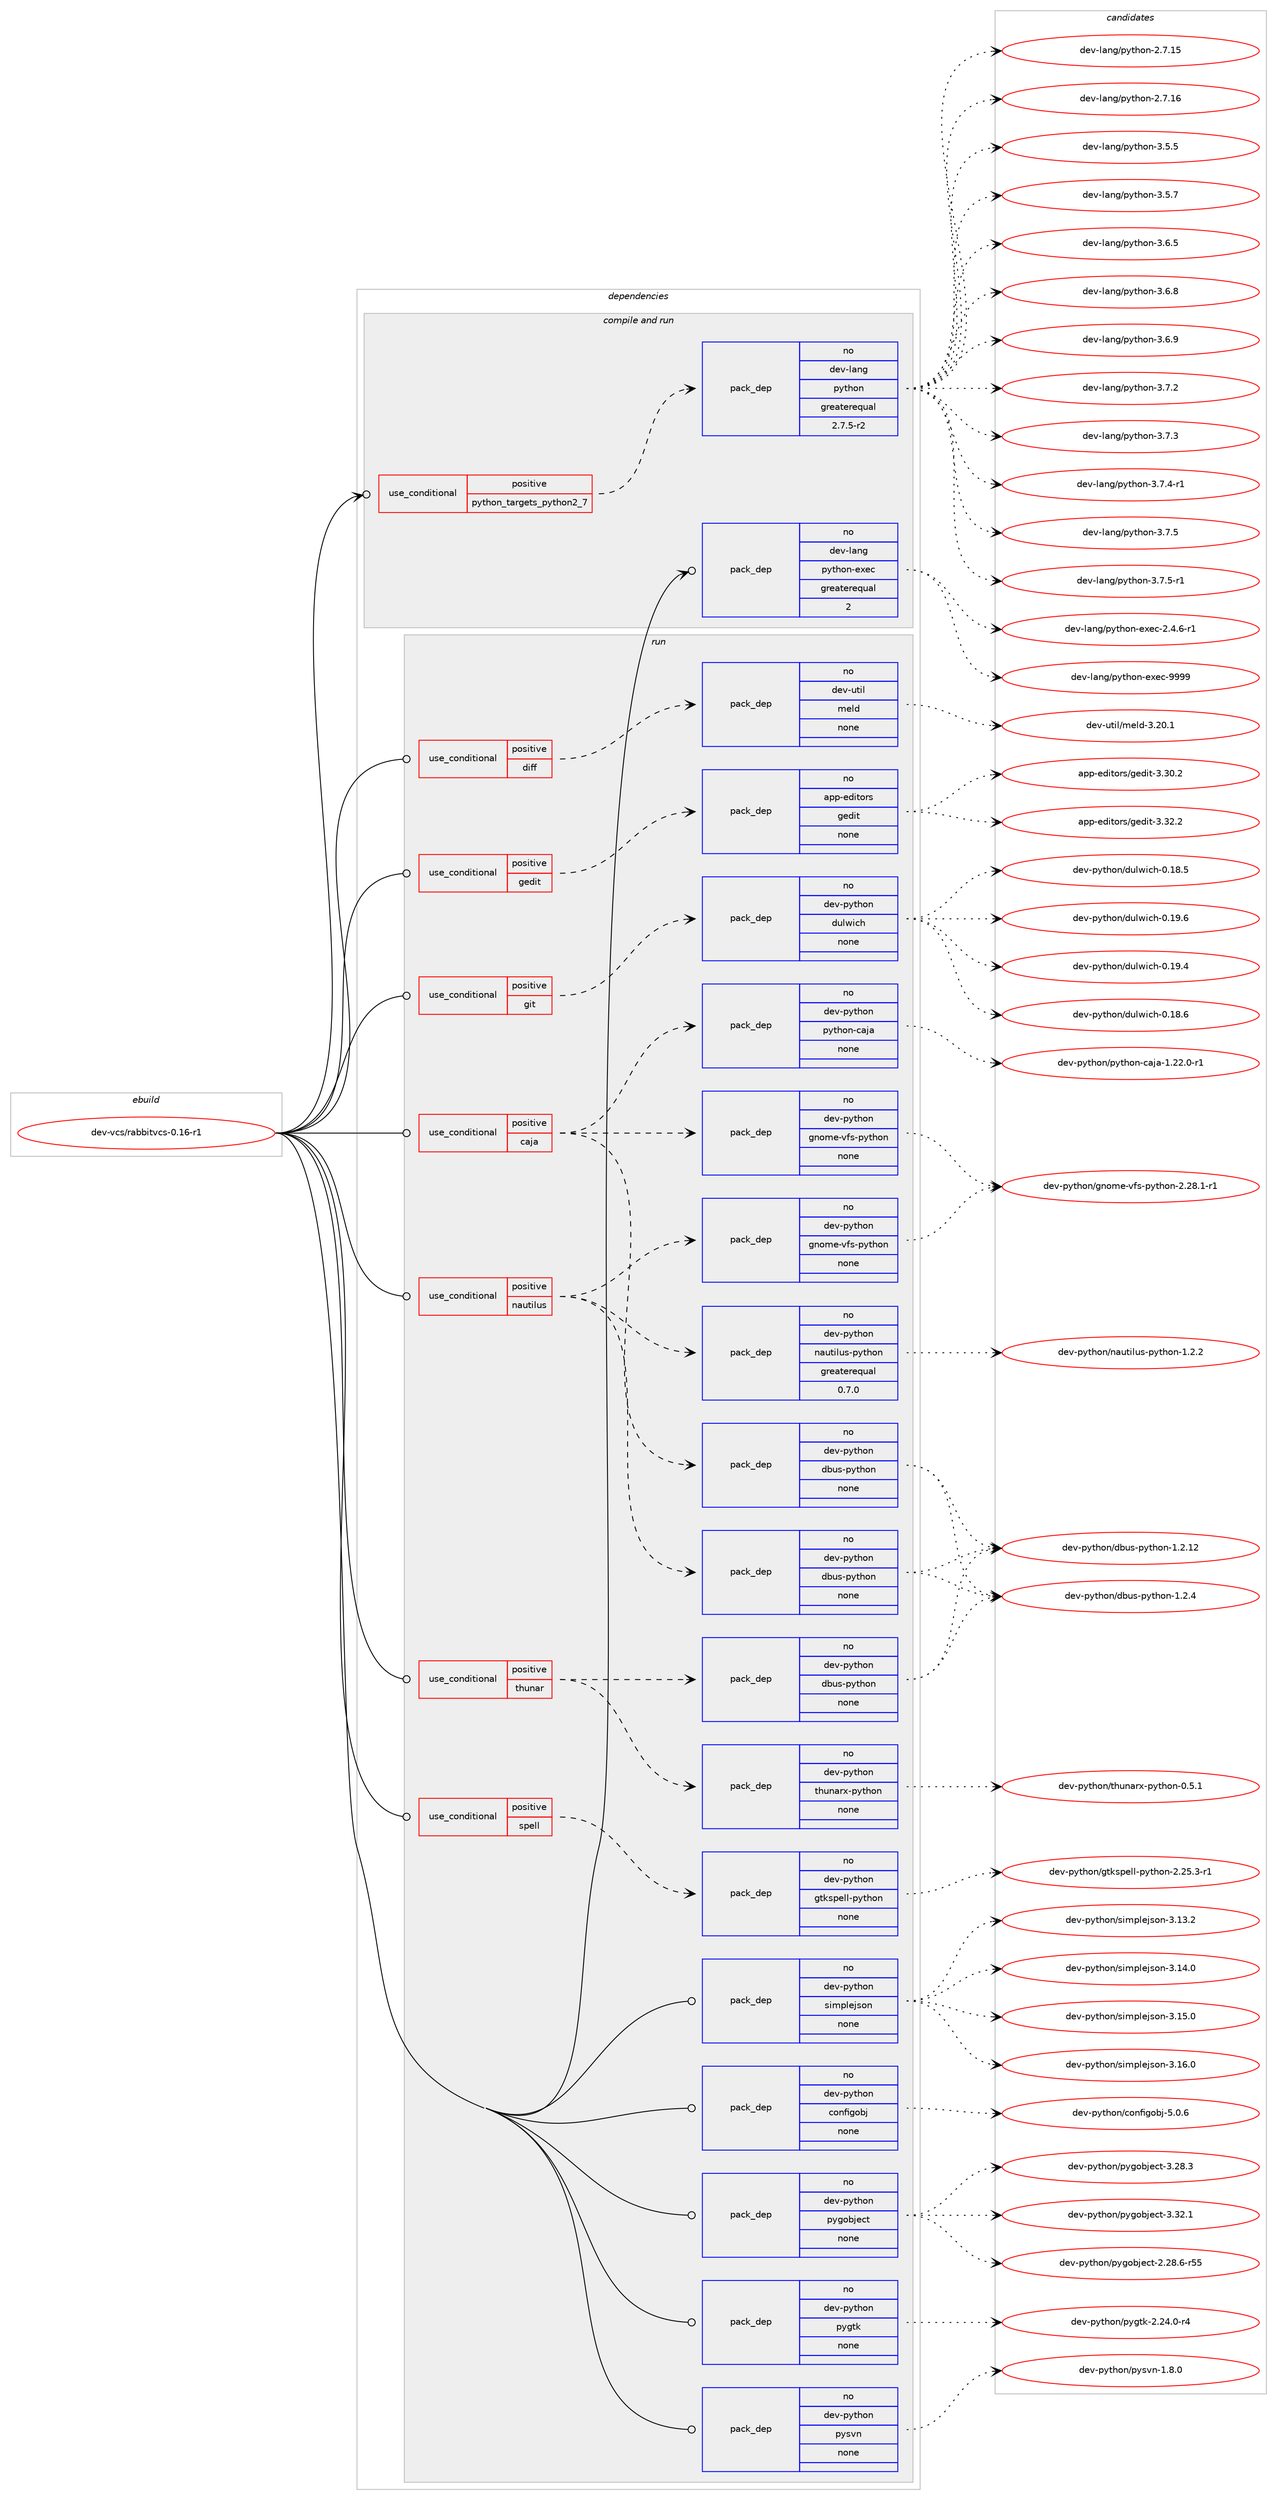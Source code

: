 digraph prolog {

# *************
# Graph options
# *************

newrank=true;
concentrate=true;
compound=true;
graph [rankdir=LR,fontname=Helvetica,fontsize=10,ranksep=1.5];#, ranksep=2.5, nodesep=0.2];
edge  [arrowhead=vee];
node  [fontname=Helvetica,fontsize=10];

# **********
# The ebuild
# **********

subgraph cluster_leftcol {
color=gray;
rank=same;
label=<<i>ebuild</i>>;
id [label="dev-vcs/rabbitvcs-0.16-r1", color=red, width=4, href="../dev-vcs/rabbitvcs-0.16-r1.svg"];
}

# ****************
# The dependencies
# ****************

subgraph cluster_midcol {
color=gray;
label=<<i>dependencies</i>>;
subgraph cluster_compile {
fillcolor="#eeeeee";
style=filled;
label=<<i>compile</i>>;
}
subgraph cluster_compileandrun {
fillcolor="#eeeeee";
style=filled;
label=<<i>compile and run</i>>;
subgraph cond183975 {
dependency735106 [label=<<TABLE BORDER="0" CELLBORDER="1" CELLSPACING="0" CELLPADDING="4"><TR><TD ROWSPAN="3" CELLPADDING="10">use_conditional</TD></TR><TR><TD>positive</TD></TR><TR><TD>python_targets_python2_7</TD></TR></TABLE>>, shape=none, color=red];
subgraph pack538899 {
dependency735107 [label=<<TABLE BORDER="0" CELLBORDER="1" CELLSPACING="0" CELLPADDING="4" WIDTH="220"><TR><TD ROWSPAN="6" CELLPADDING="30">pack_dep</TD></TR><TR><TD WIDTH="110">no</TD></TR><TR><TD>dev-lang</TD></TR><TR><TD>python</TD></TR><TR><TD>greaterequal</TD></TR><TR><TD>2.7.5-r2</TD></TR></TABLE>>, shape=none, color=blue];
}
dependency735106:e -> dependency735107:w [weight=20,style="dashed",arrowhead="vee"];
}
id:e -> dependency735106:w [weight=20,style="solid",arrowhead="odotvee"];
subgraph pack538900 {
dependency735108 [label=<<TABLE BORDER="0" CELLBORDER="1" CELLSPACING="0" CELLPADDING="4" WIDTH="220"><TR><TD ROWSPAN="6" CELLPADDING="30">pack_dep</TD></TR><TR><TD WIDTH="110">no</TD></TR><TR><TD>dev-lang</TD></TR><TR><TD>python-exec</TD></TR><TR><TD>greaterequal</TD></TR><TR><TD>2</TD></TR></TABLE>>, shape=none, color=blue];
}
id:e -> dependency735108:w [weight=20,style="solid",arrowhead="odotvee"];
}
subgraph cluster_run {
fillcolor="#eeeeee";
style=filled;
label=<<i>run</i>>;
subgraph cond183976 {
dependency735109 [label=<<TABLE BORDER="0" CELLBORDER="1" CELLSPACING="0" CELLPADDING="4"><TR><TD ROWSPAN="3" CELLPADDING="10">use_conditional</TD></TR><TR><TD>positive</TD></TR><TR><TD>caja</TD></TR></TABLE>>, shape=none, color=red];
subgraph pack538901 {
dependency735110 [label=<<TABLE BORDER="0" CELLBORDER="1" CELLSPACING="0" CELLPADDING="4" WIDTH="220"><TR><TD ROWSPAN="6" CELLPADDING="30">pack_dep</TD></TR><TR><TD WIDTH="110">no</TD></TR><TR><TD>dev-python</TD></TR><TR><TD>python-caja</TD></TR><TR><TD>none</TD></TR><TR><TD></TD></TR></TABLE>>, shape=none, color=blue];
}
dependency735109:e -> dependency735110:w [weight=20,style="dashed",arrowhead="vee"];
subgraph pack538902 {
dependency735111 [label=<<TABLE BORDER="0" CELLBORDER="1" CELLSPACING="0" CELLPADDING="4" WIDTH="220"><TR><TD ROWSPAN="6" CELLPADDING="30">pack_dep</TD></TR><TR><TD WIDTH="110">no</TD></TR><TR><TD>dev-python</TD></TR><TR><TD>dbus-python</TD></TR><TR><TD>none</TD></TR><TR><TD></TD></TR></TABLE>>, shape=none, color=blue];
}
dependency735109:e -> dependency735111:w [weight=20,style="dashed",arrowhead="vee"];
subgraph pack538903 {
dependency735112 [label=<<TABLE BORDER="0" CELLBORDER="1" CELLSPACING="0" CELLPADDING="4" WIDTH="220"><TR><TD ROWSPAN="6" CELLPADDING="30">pack_dep</TD></TR><TR><TD WIDTH="110">no</TD></TR><TR><TD>dev-python</TD></TR><TR><TD>gnome-vfs-python</TD></TR><TR><TD>none</TD></TR><TR><TD></TD></TR></TABLE>>, shape=none, color=blue];
}
dependency735109:e -> dependency735112:w [weight=20,style="dashed",arrowhead="vee"];
}
id:e -> dependency735109:w [weight=20,style="solid",arrowhead="odot"];
subgraph cond183977 {
dependency735113 [label=<<TABLE BORDER="0" CELLBORDER="1" CELLSPACING="0" CELLPADDING="4"><TR><TD ROWSPAN="3" CELLPADDING="10">use_conditional</TD></TR><TR><TD>positive</TD></TR><TR><TD>diff</TD></TR></TABLE>>, shape=none, color=red];
subgraph pack538904 {
dependency735114 [label=<<TABLE BORDER="0" CELLBORDER="1" CELLSPACING="0" CELLPADDING="4" WIDTH="220"><TR><TD ROWSPAN="6" CELLPADDING="30">pack_dep</TD></TR><TR><TD WIDTH="110">no</TD></TR><TR><TD>dev-util</TD></TR><TR><TD>meld</TD></TR><TR><TD>none</TD></TR><TR><TD></TD></TR></TABLE>>, shape=none, color=blue];
}
dependency735113:e -> dependency735114:w [weight=20,style="dashed",arrowhead="vee"];
}
id:e -> dependency735113:w [weight=20,style="solid",arrowhead="odot"];
subgraph cond183978 {
dependency735115 [label=<<TABLE BORDER="0" CELLBORDER="1" CELLSPACING="0" CELLPADDING="4"><TR><TD ROWSPAN="3" CELLPADDING="10">use_conditional</TD></TR><TR><TD>positive</TD></TR><TR><TD>gedit</TD></TR></TABLE>>, shape=none, color=red];
subgraph pack538905 {
dependency735116 [label=<<TABLE BORDER="0" CELLBORDER="1" CELLSPACING="0" CELLPADDING="4" WIDTH="220"><TR><TD ROWSPAN="6" CELLPADDING="30">pack_dep</TD></TR><TR><TD WIDTH="110">no</TD></TR><TR><TD>app-editors</TD></TR><TR><TD>gedit</TD></TR><TR><TD>none</TD></TR><TR><TD></TD></TR></TABLE>>, shape=none, color=blue];
}
dependency735115:e -> dependency735116:w [weight=20,style="dashed",arrowhead="vee"];
}
id:e -> dependency735115:w [weight=20,style="solid",arrowhead="odot"];
subgraph cond183979 {
dependency735117 [label=<<TABLE BORDER="0" CELLBORDER="1" CELLSPACING="0" CELLPADDING="4"><TR><TD ROWSPAN="3" CELLPADDING="10">use_conditional</TD></TR><TR><TD>positive</TD></TR><TR><TD>git</TD></TR></TABLE>>, shape=none, color=red];
subgraph pack538906 {
dependency735118 [label=<<TABLE BORDER="0" CELLBORDER="1" CELLSPACING="0" CELLPADDING="4" WIDTH="220"><TR><TD ROWSPAN="6" CELLPADDING="30">pack_dep</TD></TR><TR><TD WIDTH="110">no</TD></TR><TR><TD>dev-python</TD></TR><TR><TD>dulwich</TD></TR><TR><TD>none</TD></TR><TR><TD></TD></TR></TABLE>>, shape=none, color=blue];
}
dependency735117:e -> dependency735118:w [weight=20,style="dashed",arrowhead="vee"];
}
id:e -> dependency735117:w [weight=20,style="solid",arrowhead="odot"];
subgraph cond183980 {
dependency735119 [label=<<TABLE BORDER="0" CELLBORDER="1" CELLSPACING="0" CELLPADDING="4"><TR><TD ROWSPAN="3" CELLPADDING="10">use_conditional</TD></TR><TR><TD>positive</TD></TR><TR><TD>nautilus</TD></TR></TABLE>>, shape=none, color=red];
subgraph pack538907 {
dependency735120 [label=<<TABLE BORDER="0" CELLBORDER="1" CELLSPACING="0" CELLPADDING="4" WIDTH="220"><TR><TD ROWSPAN="6" CELLPADDING="30">pack_dep</TD></TR><TR><TD WIDTH="110">no</TD></TR><TR><TD>dev-python</TD></TR><TR><TD>nautilus-python</TD></TR><TR><TD>greaterequal</TD></TR><TR><TD>0.7.0</TD></TR></TABLE>>, shape=none, color=blue];
}
dependency735119:e -> dependency735120:w [weight=20,style="dashed",arrowhead="vee"];
subgraph pack538908 {
dependency735121 [label=<<TABLE BORDER="0" CELLBORDER="1" CELLSPACING="0" CELLPADDING="4" WIDTH="220"><TR><TD ROWSPAN="6" CELLPADDING="30">pack_dep</TD></TR><TR><TD WIDTH="110">no</TD></TR><TR><TD>dev-python</TD></TR><TR><TD>dbus-python</TD></TR><TR><TD>none</TD></TR><TR><TD></TD></TR></TABLE>>, shape=none, color=blue];
}
dependency735119:e -> dependency735121:w [weight=20,style="dashed",arrowhead="vee"];
subgraph pack538909 {
dependency735122 [label=<<TABLE BORDER="0" CELLBORDER="1" CELLSPACING="0" CELLPADDING="4" WIDTH="220"><TR><TD ROWSPAN="6" CELLPADDING="30">pack_dep</TD></TR><TR><TD WIDTH="110">no</TD></TR><TR><TD>dev-python</TD></TR><TR><TD>gnome-vfs-python</TD></TR><TR><TD>none</TD></TR><TR><TD></TD></TR></TABLE>>, shape=none, color=blue];
}
dependency735119:e -> dependency735122:w [weight=20,style="dashed",arrowhead="vee"];
}
id:e -> dependency735119:w [weight=20,style="solid",arrowhead="odot"];
subgraph cond183981 {
dependency735123 [label=<<TABLE BORDER="0" CELLBORDER="1" CELLSPACING="0" CELLPADDING="4"><TR><TD ROWSPAN="3" CELLPADDING="10">use_conditional</TD></TR><TR><TD>positive</TD></TR><TR><TD>spell</TD></TR></TABLE>>, shape=none, color=red];
subgraph pack538910 {
dependency735124 [label=<<TABLE BORDER="0" CELLBORDER="1" CELLSPACING="0" CELLPADDING="4" WIDTH="220"><TR><TD ROWSPAN="6" CELLPADDING="30">pack_dep</TD></TR><TR><TD WIDTH="110">no</TD></TR><TR><TD>dev-python</TD></TR><TR><TD>gtkspell-python</TD></TR><TR><TD>none</TD></TR><TR><TD></TD></TR></TABLE>>, shape=none, color=blue];
}
dependency735123:e -> dependency735124:w [weight=20,style="dashed",arrowhead="vee"];
}
id:e -> dependency735123:w [weight=20,style="solid",arrowhead="odot"];
subgraph cond183982 {
dependency735125 [label=<<TABLE BORDER="0" CELLBORDER="1" CELLSPACING="0" CELLPADDING="4"><TR><TD ROWSPAN="3" CELLPADDING="10">use_conditional</TD></TR><TR><TD>positive</TD></TR><TR><TD>thunar</TD></TR></TABLE>>, shape=none, color=red];
subgraph pack538911 {
dependency735126 [label=<<TABLE BORDER="0" CELLBORDER="1" CELLSPACING="0" CELLPADDING="4" WIDTH="220"><TR><TD ROWSPAN="6" CELLPADDING="30">pack_dep</TD></TR><TR><TD WIDTH="110">no</TD></TR><TR><TD>dev-python</TD></TR><TR><TD>thunarx-python</TD></TR><TR><TD>none</TD></TR><TR><TD></TD></TR></TABLE>>, shape=none, color=blue];
}
dependency735125:e -> dependency735126:w [weight=20,style="dashed",arrowhead="vee"];
subgraph pack538912 {
dependency735127 [label=<<TABLE BORDER="0" CELLBORDER="1" CELLSPACING="0" CELLPADDING="4" WIDTH="220"><TR><TD ROWSPAN="6" CELLPADDING="30">pack_dep</TD></TR><TR><TD WIDTH="110">no</TD></TR><TR><TD>dev-python</TD></TR><TR><TD>dbus-python</TD></TR><TR><TD>none</TD></TR><TR><TD></TD></TR></TABLE>>, shape=none, color=blue];
}
dependency735125:e -> dependency735127:w [weight=20,style="dashed",arrowhead="vee"];
}
id:e -> dependency735125:w [weight=20,style="solid",arrowhead="odot"];
subgraph pack538913 {
dependency735128 [label=<<TABLE BORDER="0" CELLBORDER="1" CELLSPACING="0" CELLPADDING="4" WIDTH="220"><TR><TD ROWSPAN="6" CELLPADDING="30">pack_dep</TD></TR><TR><TD WIDTH="110">no</TD></TR><TR><TD>dev-python</TD></TR><TR><TD>configobj</TD></TR><TR><TD>none</TD></TR><TR><TD></TD></TR></TABLE>>, shape=none, color=blue];
}
id:e -> dependency735128:w [weight=20,style="solid",arrowhead="odot"];
subgraph pack538914 {
dependency735129 [label=<<TABLE BORDER="0" CELLBORDER="1" CELLSPACING="0" CELLPADDING="4" WIDTH="220"><TR><TD ROWSPAN="6" CELLPADDING="30">pack_dep</TD></TR><TR><TD WIDTH="110">no</TD></TR><TR><TD>dev-python</TD></TR><TR><TD>pygobject</TD></TR><TR><TD>none</TD></TR><TR><TD></TD></TR></TABLE>>, shape=none, color=blue];
}
id:e -> dependency735129:w [weight=20,style="solid",arrowhead="odot"];
subgraph pack538915 {
dependency735130 [label=<<TABLE BORDER="0" CELLBORDER="1" CELLSPACING="0" CELLPADDING="4" WIDTH="220"><TR><TD ROWSPAN="6" CELLPADDING="30">pack_dep</TD></TR><TR><TD WIDTH="110">no</TD></TR><TR><TD>dev-python</TD></TR><TR><TD>pygtk</TD></TR><TR><TD>none</TD></TR><TR><TD></TD></TR></TABLE>>, shape=none, color=blue];
}
id:e -> dependency735130:w [weight=20,style="solid",arrowhead="odot"];
subgraph pack538916 {
dependency735131 [label=<<TABLE BORDER="0" CELLBORDER="1" CELLSPACING="0" CELLPADDING="4" WIDTH="220"><TR><TD ROWSPAN="6" CELLPADDING="30">pack_dep</TD></TR><TR><TD WIDTH="110">no</TD></TR><TR><TD>dev-python</TD></TR><TR><TD>pysvn</TD></TR><TR><TD>none</TD></TR><TR><TD></TD></TR></TABLE>>, shape=none, color=blue];
}
id:e -> dependency735131:w [weight=20,style="solid",arrowhead="odot"];
subgraph pack538917 {
dependency735132 [label=<<TABLE BORDER="0" CELLBORDER="1" CELLSPACING="0" CELLPADDING="4" WIDTH="220"><TR><TD ROWSPAN="6" CELLPADDING="30">pack_dep</TD></TR><TR><TD WIDTH="110">no</TD></TR><TR><TD>dev-python</TD></TR><TR><TD>simplejson</TD></TR><TR><TD>none</TD></TR><TR><TD></TD></TR></TABLE>>, shape=none, color=blue];
}
id:e -> dependency735132:w [weight=20,style="solid",arrowhead="odot"];
}
}

# **************
# The candidates
# **************

subgraph cluster_choices {
rank=same;
color=gray;
label=<<i>candidates</i>>;

subgraph choice538899 {
color=black;
nodesep=1;
choice10010111845108971101034711212111610411111045504655464953 [label="dev-lang/python-2.7.15", color=red, width=4,href="../dev-lang/python-2.7.15.svg"];
choice10010111845108971101034711212111610411111045504655464954 [label="dev-lang/python-2.7.16", color=red, width=4,href="../dev-lang/python-2.7.16.svg"];
choice100101118451089711010347112121116104111110455146534653 [label="dev-lang/python-3.5.5", color=red, width=4,href="../dev-lang/python-3.5.5.svg"];
choice100101118451089711010347112121116104111110455146534655 [label="dev-lang/python-3.5.7", color=red, width=4,href="../dev-lang/python-3.5.7.svg"];
choice100101118451089711010347112121116104111110455146544653 [label="dev-lang/python-3.6.5", color=red, width=4,href="../dev-lang/python-3.6.5.svg"];
choice100101118451089711010347112121116104111110455146544656 [label="dev-lang/python-3.6.8", color=red, width=4,href="../dev-lang/python-3.6.8.svg"];
choice100101118451089711010347112121116104111110455146544657 [label="dev-lang/python-3.6.9", color=red, width=4,href="../dev-lang/python-3.6.9.svg"];
choice100101118451089711010347112121116104111110455146554650 [label="dev-lang/python-3.7.2", color=red, width=4,href="../dev-lang/python-3.7.2.svg"];
choice100101118451089711010347112121116104111110455146554651 [label="dev-lang/python-3.7.3", color=red, width=4,href="../dev-lang/python-3.7.3.svg"];
choice1001011184510897110103471121211161041111104551465546524511449 [label="dev-lang/python-3.7.4-r1", color=red, width=4,href="../dev-lang/python-3.7.4-r1.svg"];
choice100101118451089711010347112121116104111110455146554653 [label="dev-lang/python-3.7.5", color=red, width=4,href="../dev-lang/python-3.7.5.svg"];
choice1001011184510897110103471121211161041111104551465546534511449 [label="dev-lang/python-3.7.5-r1", color=red, width=4,href="../dev-lang/python-3.7.5-r1.svg"];
dependency735107:e -> choice10010111845108971101034711212111610411111045504655464953:w [style=dotted,weight="100"];
dependency735107:e -> choice10010111845108971101034711212111610411111045504655464954:w [style=dotted,weight="100"];
dependency735107:e -> choice100101118451089711010347112121116104111110455146534653:w [style=dotted,weight="100"];
dependency735107:e -> choice100101118451089711010347112121116104111110455146534655:w [style=dotted,weight="100"];
dependency735107:e -> choice100101118451089711010347112121116104111110455146544653:w [style=dotted,weight="100"];
dependency735107:e -> choice100101118451089711010347112121116104111110455146544656:w [style=dotted,weight="100"];
dependency735107:e -> choice100101118451089711010347112121116104111110455146544657:w [style=dotted,weight="100"];
dependency735107:e -> choice100101118451089711010347112121116104111110455146554650:w [style=dotted,weight="100"];
dependency735107:e -> choice100101118451089711010347112121116104111110455146554651:w [style=dotted,weight="100"];
dependency735107:e -> choice1001011184510897110103471121211161041111104551465546524511449:w [style=dotted,weight="100"];
dependency735107:e -> choice100101118451089711010347112121116104111110455146554653:w [style=dotted,weight="100"];
dependency735107:e -> choice1001011184510897110103471121211161041111104551465546534511449:w [style=dotted,weight="100"];
}
subgraph choice538900 {
color=black;
nodesep=1;
choice10010111845108971101034711212111610411111045101120101994550465246544511449 [label="dev-lang/python-exec-2.4.6-r1", color=red, width=4,href="../dev-lang/python-exec-2.4.6-r1.svg"];
choice10010111845108971101034711212111610411111045101120101994557575757 [label="dev-lang/python-exec-9999", color=red, width=4,href="../dev-lang/python-exec-9999.svg"];
dependency735108:e -> choice10010111845108971101034711212111610411111045101120101994550465246544511449:w [style=dotted,weight="100"];
dependency735108:e -> choice10010111845108971101034711212111610411111045101120101994557575757:w [style=dotted,weight="100"];
}
subgraph choice538901 {
color=black;
nodesep=1;
choice100101118451121211161041111104711212111610411111045999710697454946505046484511449 [label="dev-python/python-caja-1.22.0-r1", color=red, width=4,href="../dev-python/python-caja-1.22.0-r1.svg"];
dependency735110:e -> choice100101118451121211161041111104711212111610411111045999710697454946505046484511449:w [style=dotted,weight="100"];
}
subgraph choice538902 {
color=black;
nodesep=1;
choice1001011184511212111610411111047100981171154511212111610411111045494650464950 [label="dev-python/dbus-python-1.2.12", color=red, width=4,href="../dev-python/dbus-python-1.2.12.svg"];
choice10010111845112121116104111110471009811711545112121116104111110454946504652 [label="dev-python/dbus-python-1.2.4", color=red, width=4,href="../dev-python/dbus-python-1.2.4.svg"];
dependency735111:e -> choice1001011184511212111610411111047100981171154511212111610411111045494650464950:w [style=dotted,weight="100"];
dependency735111:e -> choice10010111845112121116104111110471009811711545112121116104111110454946504652:w [style=dotted,weight="100"];
}
subgraph choice538903 {
color=black;
nodesep=1;
choice10010111845112121116104111110471031101111091014511810211545112121116104111110455046505646494511449 [label="dev-python/gnome-vfs-python-2.28.1-r1", color=red, width=4,href="../dev-python/gnome-vfs-python-2.28.1-r1.svg"];
dependency735112:e -> choice10010111845112121116104111110471031101111091014511810211545112121116104111110455046505646494511449:w [style=dotted,weight="100"];
}
subgraph choice538904 {
color=black;
nodesep=1;
choice100101118451171161051084710910110810045514650484649 [label="dev-util/meld-3.20.1", color=red, width=4,href="../dev-util/meld-3.20.1.svg"];
dependency735114:e -> choice100101118451171161051084710910110810045514650484649:w [style=dotted,weight="100"];
}
subgraph choice538905 {
color=black;
nodesep=1;
choice97112112451011001051161111141154710310110010511645514651484650 [label="app-editors/gedit-3.30.2", color=red, width=4,href="../app-editors/gedit-3.30.2.svg"];
choice97112112451011001051161111141154710310110010511645514651504650 [label="app-editors/gedit-3.32.2", color=red, width=4,href="../app-editors/gedit-3.32.2.svg"];
dependency735116:e -> choice97112112451011001051161111141154710310110010511645514651484650:w [style=dotted,weight="100"];
dependency735116:e -> choice97112112451011001051161111141154710310110010511645514651504650:w [style=dotted,weight="100"];
}
subgraph choice538906 {
color=black;
nodesep=1;
choice10010111845112121116104111110471001171081191059910445484649564653 [label="dev-python/dulwich-0.18.5", color=red, width=4,href="../dev-python/dulwich-0.18.5.svg"];
choice10010111845112121116104111110471001171081191059910445484649564654 [label="dev-python/dulwich-0.18.6", color=red, width=4,href="../dev-python/dulwich-0.18.6.svg"];
choice10010111845112121116104111110471001171081191059910445484649574652 [label="dev-python/dulwich-0.19.4", color=red, width=4,href="../dev-python/dulwich-0.19.4.svg"];
choice10010111845112121116104111110471001171081191059910445484649574654 [label="dev-python/dulwich-0.19.6", color=red, width=4,href="../dev-python/dulwich-0.19.6.svg"];
dependency735118:e -> choice10010111845112121116104111110471001171081191059910445484649564653:w [style=dotted,weight="100"];
dependency735118:e -> choice10010111845112121116104111110471001171081191059910445484649564654:w [style=dotted,weight="100"];
dependency735118:e -> choice10010111845112121116104111110471001171081191059910445484649574652:w [style=dotted,weight="100"];
dependency735118:e -> choice10010111845112121116104111110471001171081191059910445484649574654:w [style=dotted,weight="100"];
}
subgraph choice538907 {
color=black;
nodesep=1;
choice10010111845112121116104111110471109711711610510811711545112121116104111110454946504650 [label="dev-python/nautilus-python-1.2.2", color=red, width=4,href="../dev-python/nautilus-python-1.2.2.svg"];
dependency735120:e -> choice10010111845112121116104111110471109711711610510811711545112121116104111110454946504650:w [style=dotted,weight="100"];
}
subgraph choice538908 {
color=black;
nodesep=1;
choice1001011184511212111610411111047100981171154511212111610411111045494650464950 [label="dev-python/dbus-python-1.2.12", color=red, width=4,href="../dev-python/dbus-python-1.2.12.svg"];
choice10010111845112121116104111110471009811711545112121116104111110454946504652 [label="dev-python/dbus-python-1.2.4", color=red, width=4,href="../dev-python/dbus-python-1.2.4.svg"];
dependency735121:e -> choice1001011184511212111610411111047100981171154511212111610411111045494650464950:w [style=dotted,weight="100"];
dependency735121:e -> choice10010111845112121116104111110471009811711545112121116104111110454946504652:w [style=dotted,weight="100"];
}
subgraph choice538909 {
color=black;
nodesep=1;
choice10010111845112121116104111110471031101111091014511810211545112121116104111110455046505646494511449 [label="dev-python/gnome-vfs-python-2.28.1-r1", color=red, width=4,href="../dev-python/gnome-vfs-python-2.28.1-r1.svg"];
dependency735122:e -> choice10010111845112121116104111110471031101111091014511810211545112121116104111110455046505646494511449:w [style=dotted,weight="100"];
}
subgraph choice538910 {
color=black;
nodesep=1;
choice100101118451121211161041111104710311610711511210110810845112121116104111110455046505346514511449 [label="dev-python/gtkspell-python-2.25.3-r1", color=red, width=4,href="../dev-python/gtkspell-python-2.25.3-r1.svg"];
dependency735124:e -> choice100101118451121211161041111104710311610711511210110810845112121116104111110455046505346514511449:w [style=dotted,weight="100"];
}
subgraph choice538911 {
color=black;
nodesep=1;
choice10010111845112121116104111110471161041171109711412045112121116104111110454846534649 [label="dev-python/thunarx-python-0.5.1", color=red, width=4,href="../dev-python/thunarx-python-0.5.1.svg"];
dependency735126:e -> choice10010111845112121116104111110471161041171109711412045112121116104111110454846534649:w [style=dotted,weight="100"];
}
subgraph choice538912 {
color=black;
nodesep=1;
choice1001011184511212111610411111047100981171154511212111610411111045494650464950 [label="dev-python/dbus-python-1.2.12", color=red, width=4,href="../dev-python/dbus-python-1.2.12.svg"];
choice10010111845112121116104111110471009811711545112121116104111110454946504652 [label="dev-python/dbus-python-1.2.4", color=red, width=4,href="../dev-python/dbus-python-1.2.4.svg"];
dependency735127:e -> choice1001011184511212111610411111047100981171154511212111610411111045494650464950:w [style=dotted,weight="100"];
dependency735127:e -> choice10010111845112121116104111110471009811711545112121116104111110454946504652:w [style=dotted,weight="100"];
}
subgraph choice538913 {
color=black;
nodesep=1;
choice10010111845112121116104111110479911111010210510311198106455346484654 [label="dev-python/configobj-5.0.6", color=red, width=4,href="../dev-python/configobj-5.0.6.svg"];
dependency735128:e -> choice10010111845112121116104111110479911111010210510311198106455346484654:w [style=dotted,weight="100"];
}
subgraph choice538914 {
color=black;
nodesep=1;
choice1001011184511212111610411111047112121103111981061019911645504650564654451145353 [label="dev-python/pygobject-2.28.6-r55", color=red, width=4,href="../dev-python/pygobject-2.28.6-r55.svg"];
choice1001011184511212111610411111047112121103111981061019911645514650564651 [label="dev-python/pygobject-3.28.3", color=red, width=4,href="../dev-python/pygobject-3.28.3.svg"];
choice1001011184511212111610411111047112121103111981061019911645514651504649 [label="dev-python/pygobject-3.32.1", color=red, width=4,href="../dev-python/pygobject-3.32.1.svg"];
dependency735129:e -> choice1001011184511212111610411111047112121103111981061019911645504650564654451145353:w [style=dotted,weight="100"];
dependency735129:e -> choice1001011184511212111610411111047112121103111981061019911645514650564651:w [style=dotted,weight="100"];
dependency735129:e -> choice1001011184511212111610411111047112121103111981061019911645514651504649:w [style=dotted,weight="100"];
}
subgraph choice538915 {
color=black;
nodesep=1;
choice1001011184511212111610411111047112121103116107455046505246484511452 [label="dev-python/pygtk-2.24.0-r4", color=red, width=4,href="../dev-python/pygtk-2.24.0-r4.svg"];
dependency735130:e -> choice1001011184511212111610411111047112121103116107455046505246484511452:w [style=dotted,weight="100"];
}
subgraph choice538916 {
color=black;
nodesep=1;
choice1001011184511212111610411111047112121115118110454946564648 [label="dev-python/pysvn-1.8.0", color=red, width=4,href="../dev-python/pysvn-1.8.0.svg"];
dependency735131:e -> choice1001011184511212111610411111047112121115118110454946564648:w [style=dotted,weight="100"];
}
subgraph choice538917 {
color=black;
nodesep=1;
choice100101118451121211161041111104711510510911210810110611511111045514649514650 [label="dev-python/simplejson-3.13.2", color=red, width=4,href="../dev-python/simplejson-3.13.2.svg"];
choice100101118451121211161041111104711510510911210810110611511111045514649524648 [label="dev-python/simplejson-3.14.0", color=red, width=4,href="../dev-python/simplejson-3.14.0.svg"];
choice100101118451121211161041111104711510510911210810110611511111045514649534648 [label="dev-python/simplejson-3.15.0", color=red, width=4,href="../dev-python/simplejson-3.15.0.svg"];
choice100101118451121211161041111104711510510911210810110611511111045514649544648 [label="dev-python/simplejson-3.16.0", color=red, width=4,href="../dev-python/simplejson-3.16.0.svg"];
dependency735132:e -> choice100101118451121211161041111104711510510911210810110611511111045514649514650:w [style=dotted,weight="100"];
dependency735132:e -> choice100101118451121211161041111104711510510911210810110611511111045514649524648:w [style=dotted,weight="100"];
dependency735132:e -> choice100101118451121211161041111104711510510911210810110611511111045514649534648:w [style=dotted,weight="100"];
dependency735132:e -> choice100101118451121211161041111104711510510911210810110611511111045514649544648:w [style=dotted,weight="100"];
}
}

}
